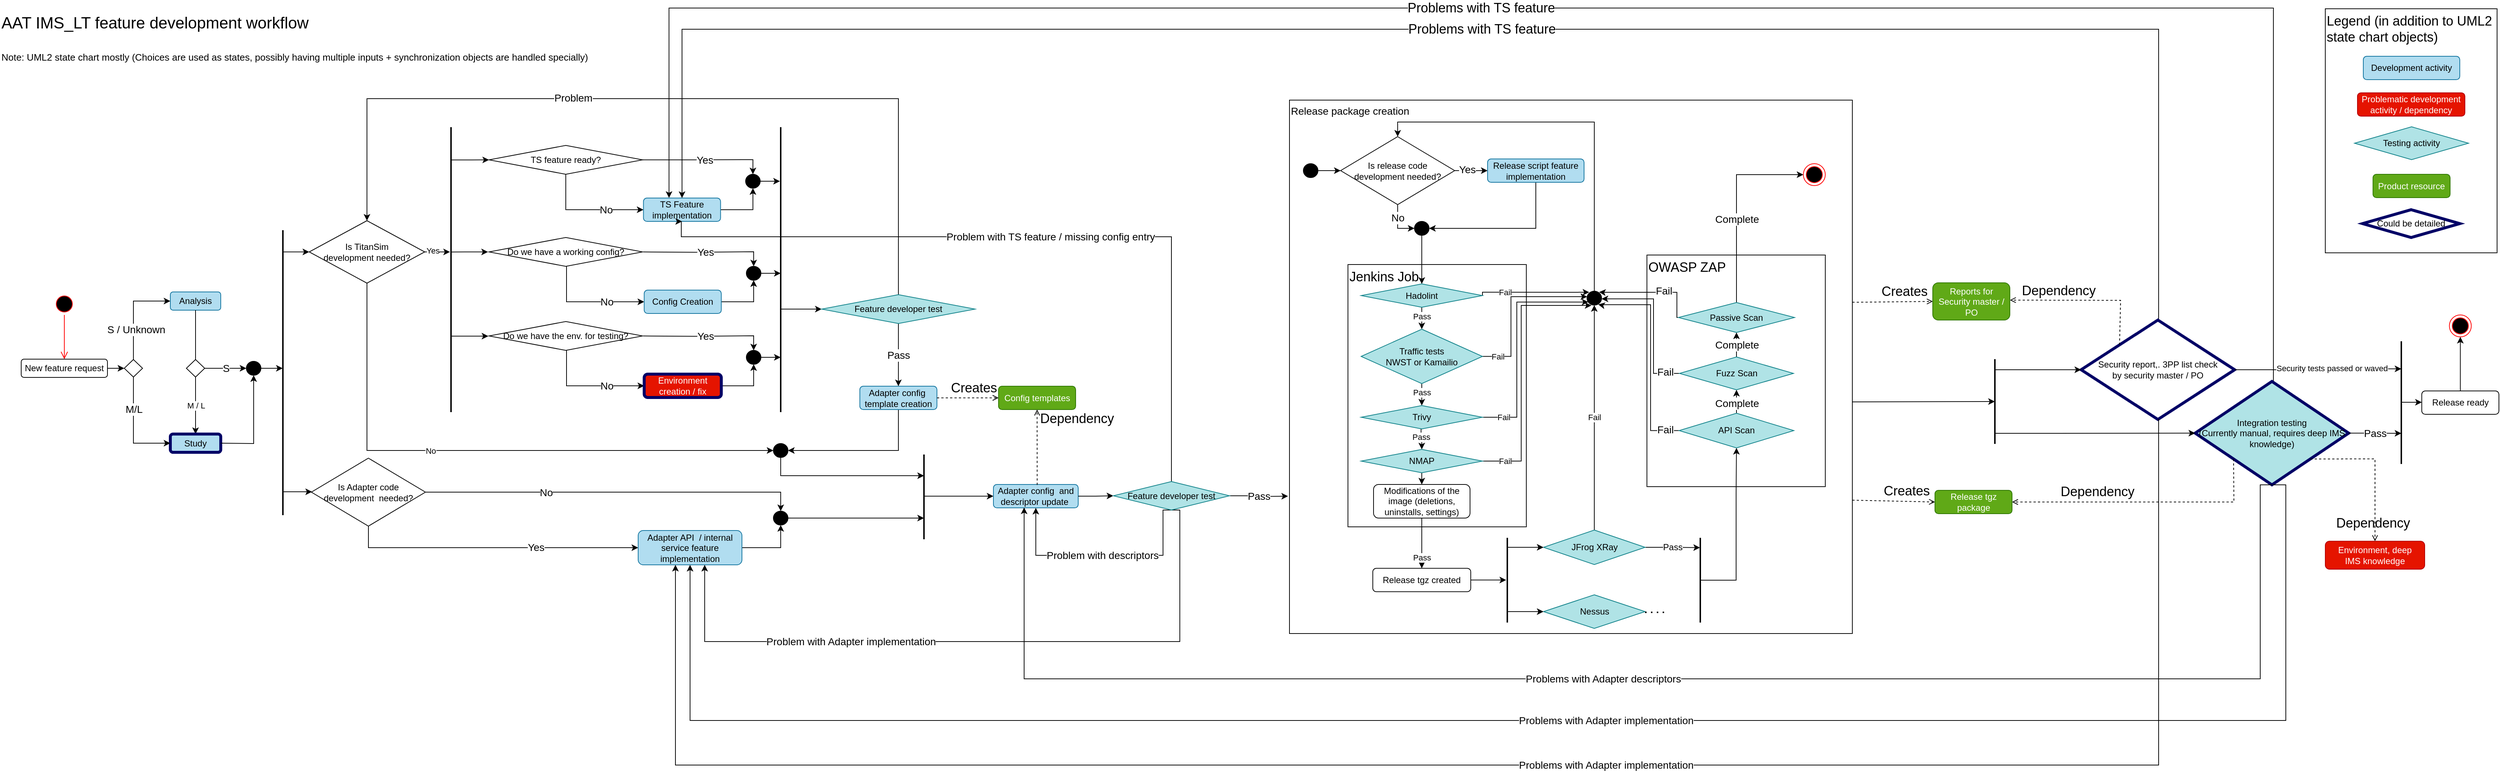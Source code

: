 <mxfile version="20.2.8" type="github">
  <diagram id="0DaNQtWEV84FX3U8s3Dl" name="Page-1">
    <mxGraphModel dx="3555" dy="2010" grid="0" gridSize="10" guides="1" tooltips="1" connect="1" arrows="1" fold="1" page="1" pageScale="1" pageWidth="4681" pageHeight="3300" math="0" shadow="0">
      <root>
        <mxCell id="0" />
        <mxCell id="1" parent="0" />
        <mxCell id="2JAsxOmvKEnWSwmgY7Z6-1" value="" style="ellipse;html=1;shape=startState;fillColor=#000000;strokeColor=#ff0000;" vertex="1" parent="1">
          <mxGeometry x="135" y="432" width="30" height="30" as="geometry" />
        </mxCell>
        <mxCell id="2JAsxOmvKEnWSwmgY7Z6-2" value="" style="edgeStyle=orthogonalEdgeStyle;html=1;verticalAlign=bottom;endArrow=open;endSize=8;strokeColor=#ff0000;rounded=0;entryX=0.5;entryY=0;entryDx=0;entryDy=0;" edge="1" parent="1" source="2JAsxOmvKEnWSwmgY7Z6-1" target="2JAsxOmvKEnWSwmgY7Z6-4">
          <mxGeometry relative="1" as="geometry">
            <mxPoint x="172" y="540" as="targetPoint" />
          </mxGeometry>
        </mxCell>
        <mxCell id="2JAsxOmvKEnWSwmgY7Z6-3" style="edgeStyle=orthogonalEdgeStyle;rounded=0;orthogonalLoop=1;jettySize=auto;html=1;exitX=1;exitY=0.5;exitDx=0;exitDy=0;entryX=0;entryY=0.5;entryDx=0;entryDy=0;" edge="1" parent="1" source="2JAsxOmvKEnWSwmgY7Z6-4" target="2JAsxOmvKEnWSwmgY7Z6-12">
          <mxGeometry relative="1" as="geometry" />
        </mxCell>
        <mxCell id="2JAsxOmvKEnWSwmgY7Z6-4" value="New feature request" style="rounded=1;whiteSpace=wrap;html=1;" vertex="1" parent="1">
          <mxGeometry x="91" y="522.5" width="118" height="25" as="geometry" />
        </mxCell>
        <mxCell id="2JAsxOmvKEnWSwmgY7Z6-5" value="M / L" style="edgeStyle=orthogonalEdgeStyle;rounded=0;orthogonalLoop=1;jettySize=auto;html=1;exitX=0.5;exitY=1;exitDx=0;exitDy=0;entryX=0.5;entryY=0;entryDx=0;entryDy=0;startArrow=none;" edge="1" parent="1" source="2JAsxOmvKEnWSwmgY7Z6-146" target="2JAsxOmvKEnWSwmgY7Z6-7">
          <mxGeometry relative="1" as="geometry" />
        </mxCell>
        <mxCell id="2JAsxOmvKEnWSwmgY7Z6-6" value="Analysis" style="rounded=1;whiteSpace=wrap;html=1;fillColor=#b1ddf0;strokeColor=#10739e;" vertex="1" parent="1">
          <mxGeometry x="295" y="430.5" width="69" height="25" as="geometry" />
        </mxCell>
        <mxCell id="2JAsxOmvKEnWSwmgY7Z6-7" value="Study" style="rounded=1;whiteSpace=wrap;html=1;fillColor=#b1ddf0;strokeColor=#000066;strokeWidth=4;" vertex="1" parent="1">
          <mxGeometry x="295" y="625" width="69" height="25" as="geometry" />
        </mxCell>
        <mxCell id="2JAsxOmvKEnWSwmgY7Z6-8" style="edgeStyle=orthogonalEdgeStyle;rounded=0;orthogonalLoop=1;jettySize=auto;html=1;exitX=0.5;exitY=0;exitDx=0;exitDy=0;entryX=0;entryY=0.5;entryDx=0;entryDy=0;" edge="1" parent="1" source="2JAsxOmvKEnWSwmgY7Z6-12" target="2JAsxOmvKEnWSwmgY7Z6-6">
          <mxGeometry relative="1" as="geometry" />
        </mxCell>
        <mxCell id="2JAsxOmvKEnWSwmgY7Z6-9" value="S / Unknown" style="edgeLabel;html=1;align=center;verticalAlign=middle;resizable=0;points=[];fontSize=14;" vertex="1" connectable="0" parent="2JAsxOmvKEnWSwmgY7Z6-8">
          <mxGeometry x="0.109" y="1" relative="1" as="geometry">
            <mxPoint x="4" y="31" as="offset" />
          </mxGeometry>
        </mxCell>
        <mxCell id="2JAsxOmvKEnWSwmgY7Z6-10" style="edgeStyle=orthogonalEdgeStyle;rounded=0;orthogonalLoop=1;jettySize=auto;html=1;exitX=0.5;exitY=1;exitDx=0;exitDy=0;entryX=0;entryY=0.5;entryDx=0;entryDy=0;" edge="1" parent="1" source="2JAsxOmvKEnWSwmgY7Z6-12" target="2JAsxOmvKEnWSwmgY7Z6-7">
          <mxGeometry relative="1" as="geometry" />
        </mxCell>
        <mxCell id="2JAsxOmvKEnWSwmgY7Z6-11" value="M/L" style="edgeLabel;html=1;align=center;verticalAlign=middle;resizable=0;points=[];fontSize=14;" vertex="1" connectable="0" parent="2JAsxOmvKEnWSwmgY7Z6-10">
          <mxGeometry x="-0.02" y="3" relative="1" as="geometry">
            <mxPoint x="-3" y="-25" as="offset" />
          </mxGeometry>
        </mxCell>
        <mxCell id="2JAsxOmvKEnWSwmgY7Z6-12" value="" style="rhombus;whiteSpace=wrap;html=1;" vertex="1" parent="1">
          <mxGeometry x="232" y="523" width="25" height="24" as="geometry" />
        </mxCell>
        <mxCell id="2JAsxOmvKEnWSwmgY7Z6-13" value="Yes" style="edgeStyle=orthogonalEdgeStyle;rounded=0;orthogonalLoop=1;jettySize=auto;html=1;exitX=1;exitY=0.5;exitDx=0;exitDy=0;entryX=0.5;entryY=0;entryDx=0;entryDy=0;fontSize=14;" edge="1" parent="1" source="2JAsxOmvKEnWSwmgY7Z6-15" target="2JAsxOmvKEnWSwmgY7Z6-45">
          <mxGeometry relative="1" as="geometry">
            <mxPoint x="1129" y="248.98" as="targetPoint" />
          </mxGeometry>
        </mxCell>
        <mxCell id="2JAsxOmvKEnWSwmgY7Z6-14" value="No" style="edgeStyle=orthogonalEdgeStyle;rounded=0;orthogonalLoop=1;jettySize=auto;html=1;exitX=0.5;exitY=1;exitDx=0;exitDy=0;fontSize=14;entryX=0;entryY=0.5;entryDx=0;entryDy=0;" edge="1" parent="1" source="2JAsxOmvKEnWSwmgY7Z6-15" target="2JAsxOmvKEnWSwmgY7Z6-19">
          <mxGeometry x="0.333" relative="1" as="geometry">
            <mxPoint x="924" y="297" as="targetPoint" />
            <Array as="points">
              <mxPoint x="836" y="318" />
            </Array>
            <mxPoint as="offset" />
          </mxGeometry>
        </mxCell>
        <mxCell id="2JAsxOmvKEnWSwmgY7Z6-15" value="TS feature ready?" style="rhombus;whiteSpace=wrap;html=1;" vertex="1" parent="1">
          <mxGeometry x="731" y="230" width="210" height="39.5" as="geometry" />
        </mxCell>
        <mxCell id="2JAsxOmvKEnWSwmgY7Z6-16" style="edgeStyle=orthogonalEdgeStyle;rounded=0;orthogonalLoop=1;jettySize=auto;html=1;exitX=0.5;exitY=0.5;exitDx=0;exitDy=0;exitPerimeter=0;entryX=0;entryY=0.5;entryDx=0;entryDy=0;fontSize=14;" edge="1" parent="1" source="2JAsxOmvKEnWSwmgY7Z6-17" target="2JAsxOmvKEnWSwmgY7Z6-25">
          <mxGeometry relative="1" as="geometry">
            <Array as="points">
              <mxPoint x="1130" y="454" />
              <mxPoint x="1186" y="454" />
            </Array>
          </mxGeometry>
        </mxCell>
        <mxCell id="2JAsxOmvKEnWSwmgY7Z6-17" value="" style="line;strokeWidth=2;direction=south;html=1;fontSize=14;" vertex="1" parent="1">
          <mxGeometry x="1125" y="205" width="10" height="390" as="geometry" />
        </mxCell>
        <mxCell id="2JAsxOmvKEnWSwmgY7Z6-18" style="edgeStyle=orthogonalEdgeStyle;rounded=0;orthogonalLoop=1;jettySize=auto;html=1;exitX=1;exitY=0.5;exitDx=0;exitDy=0;entryX=0.5;entryY=1;entryDx=0;entryDy=0;fontSize=14;" edge="1" parent="1" source="2JAsxOmvKEnWSwmgY7Z6-19" target="2JAsxOmvKEnWSwmgY7Z6-45">
          <mxGeometry relative="1" as="geometry">
            <mxPoint x="1130" y="318.01" as="targetPoint" />
          </mxGeometry>
        </mxCell>
        <mxCell id="2JAsxOmvKEnWSwmgY7Z6-19" value="TS Feature implementation" style="rounded=1;whiteSpace=wrap;html=1;fillColor=#b1ddf0;strokeColor=#10739e;" vertex="1" parent="1">
          <mxGeometry x="942.25" y="302" width="105.5" height="32" as="geometry" />
        </mxCell>
        <mxCell id="2JAsxOmvKEnWSwmgY7Z6-20" value="Do we have a working config?" style="rhombus;whiteSpace=wrap;html=1;" vertex="1" parent="1">
          <mxGeometry x="731" y="356" width="210" height="39.5" as="geometry" />
        </mxCell>
        <mxCell id="2JAsxOmvKEnWSwmgY7Z6-21" value="Do we have the env. for testing?" style="rhombus;whiteSpace=wrap;html=1;" vertex="1" parent="1">
          <mxGeometry x="731" y="471" width="210" height="39.5" as="geometry" />
        </mxCell>
        <mxCell id="2JAsxOmvKEnWSwmgY7Z6-22" style="edgeStyle=orthogonalEdgeStyle;rounded=0;orthogonalLoop=1;jettySize=auto;html=1;exitX=0.5;exitY=0;exitDx=0;exitDy=0;fontSize=14;entryX=0.5;entryY=0;entryDx=0;entryDy=0;" edge="1" parent="1" source="2JAsxOmvKEnWSwmgY7Z6-25" target="2JAsxOmvKEnWSwmgY7Z6-136">
          <mxGeometry relative="1" as="geometry">
            <mxPoint x="563" y="332" as="targetPoint" />
            <Array as="points">
              <mxPoint x="1291" y="166" />
              <mxPoint x="564" y="166" />
            </Array>
          </mxGeometry>
        </mxCell>
        <mxCell id="2JAsxOmvKEnWSwmgY7Z6-23" value="Problem" style="edgeLabel;html=1;align=center;verticalAlign=middle;resizable=0;points=[];fontSize=14;" vertex="1" connectable="0" parent="2JAsxOmvKEnWSwmgY7Z6-22">
          <mxGeometry x="-0.276" y="2" relative="1" as="geometry">
            <mxPoint x="-293" y="-3" as="offset" />
          </mxGeometry>
        </mxCell>
        <mxCell id="2JAsxOmvKEnWSwmgY7Z6-24" value="Pass" style="edgeStyle=orthogonalEdgeStyle;rounded=0;orthogonalLoop=1;jettySize=auto;html=1;exitX=0.5;exitY=1;exitDx=0;exitDy=0;entryX=0.5;entryY=0;entryDx=0;entryDy=0;fontSize=14;" edge="1" parent="1" source="2JAsxOmvKEnWSwmgY7Z6-25" target="2JAsxOmvKEnWSwmgY7Z6-27">
          <mxGeometry relative="1" as="geometry" />
        </mxCell>
        <mxCell id="2JAsxOmvKEnWSwmgY7Z6-25" value="Feature developer test" style="rhombus;whiteSpace=wrap;html=1;fillColor=#b0e3e6;strokeColor=#0e8088;" vertex="1" parent="1">
          <mxGeometry x="1186" y="434.25" width="210" height="39.5" as="geometry" />
        </mxCell>
        <mxCell id="2JAsxOmvKEnWSwmgY7Z6-26" style="edgeStyle=orthogonalEdgeStyle;rounded=0;orthogonalLoop=1;jettySize=auto;html=1;exitX=0.5;exitY=1;exitDx=0;exitDy=0;entryX=1;entryY=0.5;entryDx=0;entryDy=0;" edge="1" parent="1" source="2JAsxOmvKEnWSwmgY7Z6-27" target="2JAsxOmvKEnWSwmgY7Z6-138">
          <mxGeometry relative="1" as="geometry" />
        </mxCell>
        <mxCell id="2JAsxOmvKEnWSwmgY7Z6-27" value="Adapter config&amp;nbsp; template creation" style="rounded=1;whiteSpace=wrap;html=1;fillColor=#b1ddf0;strokeColor=#10739e;" vertex="1" parent="1">
          <mxGeometry x="1238.25" y="559.5" width="105.5" height="32" as="geometry" />
        </mxCell>
        <mxCell id="2JAsxOmvKEnWSwmgY7Z6-28" value="No" style="edgeStyle=orthogonalEdgeStyle;rounded=0;orthogonalLoop=1;jettySize=auto;html=1;exitX=1;exitY=0.5;exitDx=0;exitDy=0;fontSize=14;entryX=0.5;entryY=0;entryDx=0;entryDy=0;" edge="1" parent="1" source="2JAsxOmvKEnWSwmgY7Z6-30" target="2JAsxOmvKEnWSwmgY7Z6-61">
          <mxGeometry x="-0.355" relative="1" as="geometry">
            <mxPoint x="1434" y="704" as="targetPoint" />
            <mxPoint as="offset" />
          </mxGeometry>
        </mxCell>
        <mxCell id="2JAsxOmvKEnWSwmgY7Z6-29" value="Yes" style="edgeStyle=orthogonalEdgeStyle;rounded=0;orthogonalLoop=1;jettySize=auto;html=1;exitX=0.5;exitY=1;exitDx=0;exitDy=0;entryX=0;entryY=0.5;entryDx=0;entryDy=0;fontSize=14;" edge="1" parent="1" source="2JAsxOmvKEnWSwmgY7Z6-30" target="2JAsxOmvKEnWSwmgY7Z6-32">
          <mxGeometry x="0.296" y="1" relative="1" as="geometry">
            <Array as="points">
              <mxPoint x="566" y="780" />
            </Array>
            <mxPoint as="offset" />
          </mxGeometry>
        </mxCell>
        <mxCell id="2JAsxOmvKEnWSwmgY7Z6-30" value="Is Adapter code&lt;br&gt;development&amp;nbsp;&amp;nbsp;needed?" style="rhombus;whiteSpace=wrap;html=1;" vertex="1" parent="1">
          <mxGeometry x="488" y="658" width="156" height="93" as="geometry" />
        </mxCell>
        <mxCell id="2JAsxOmvKEnWSwmgY7Z6-31" style="edgeStyle=orthogonalEdgeStyle;rounded=0;orthogonalLoop=1;jettySize=auto;html=1;exitX=1;exitY=0.5;exitDx=0;exitDy=0;fontSize=14;entryX=0.5;entryY=1;entryDx=0;entryDy=0;" edge="1" parent="1" source="2JAsxOmvKEnWSwmgY7Z6-32" target="2JAsxOmvKEnWSwmgY7Z6-61">
          <mxGeometry relative="1" as="geometry">
            <mxPoint x="1429" y="780" as="targetPoint" />
          </mxGeometry>
        </mxCell>
        <mxCell id="2JAsxOmvKEnWSwmgY7Z6-32" value="Adapter API&amp;nbsp; / internal service feature implementation" style="rounded=1;whiteSpace=wrap;html=1;fillColor=#b1ddf0;strokeColor=#10739e;" vertex="1" parent="1">
          <mxGeometry x="935" y="757" width="142" height="47" as="geometry" />
        </mxCell>
        <mxCell id="2JAsxOmvKEnWSwmgY7Z6-33" style="edgeStyle=orthogonalEdgeStyle;rounded=0;orthogonalLoop=1;jettySize=auto;html=1;exitX=0.5;exitY=0.5;exitDx=0;exitDy=0;exitPerimeter=0;entryX=0;entryY=0.5;entryDx=0;entryDy=0;fontSize=14;" edge="1" parent="1" source="2JAsxOmvKEnWSwmgY7Z6-34" target="2JAsxOmvKEnWSwmgY7Z6-35">
          <mxGeometry relative="1" as="geometry">
            <Array as="points">
              <mxPoint x="1326" y="710" />
            </Array>
          </mxGeometry>
        </mxCell>
        <mxCell id="2JAsxOmvKEnWSwmgY7Z6-34" value="" style="line;strokeWidth=2;direction=south;html=1;fontSize=14;" vertex="1" parent="1">
          <mxGeometry x="1318" y="653" width="16" height="116" as="geometry" />
        </mxCell>
        <mxCell id="2JAsxOmvKEnWSwmgY7Z6-35" value="Adapter config&amp;nbsp; and descriptor update&amp;nbsp;" style="rounded=1;whiteSpace=wrap;html=1;fillColor=#b1ddf0;strokeColor=#10739e;" vertex="1" parent="1">
          <mxGeometry x="1421" y="694" width="116" height="32" as="geometry" />
        </mxCell>
        <mxCell id="2JAsxOmvKEnWSwmgY7Z6-36" style="edgeStyle=orthogonalEdgeStyle;rounded=0;orthogonalLoop=1;jettySize=auto;html=1;entryX=0;entryY=0.5;entryDx=0;entryDy=0;exitX=1;exitY=0.5;exitDx=0;exitDy=0;" edge="1" parent="1" source="2JAsxOmvKEnWSwmgY7Z6-35" target="2JAsxOmvKEnWSwmgY7Z6-41">
          <mxGeometry relative="1" as="geometry">
            <mxPoint x="1626" y="796.08" as="sourcePoint" />
          </mxGeometry>
        </mxCell>
        <mxCell id="2JAsxOmvKEnWSwmgY7Z6-37" value="Pass" style="edgeStyle=orthogonalEdgeStyle;rounded=0;orthogonalLoop=1;jettySize=auto;html=1;exitX=1;exitY=0.5;exitDx=0;exitDy=0;fontSize=14;" edge="1" parent="1" source="2JAsxOmvKEnWSwmgY7Z6-41">
          <mxGeometry relative="1" as="geometry">
            <mxPoint x="1824" y="710" as="targetPoint" />
          </mxGeometry>
        </mxCell>
        <mxCell id="2JAsxOmvKEnWSwmgY7Z6-38" value="Problem with Adapter implementation" style="edgeStyle=orthogonalEdgeStyle;rounded=0;orthogonalLoop=1;jettySize=auto;html=1;exitX=0.5;exitY=1;exitDx=0;exitDy=0;fontSize=14;" edge="1" parent="1" source="2JAsxOmvKEnWSwmgY7Z6-41">
          <mxGeometry x="0.356" relative="1" as="geometry">
            <mxPoint x="1026" y="804" as="targetPoint" />
            <Array as="points">
              <mxPoint x="1676" y="729" />
              <mxPoint x="1676" y="909" />
              <mxPoint x="1026" y="909" />
            </Array>
            <mxPoint as="offset" />
          </mxGeometry>
        </mxCell>
        <mxCell id="2JAsxOmvKEnWSwmgY7Z6-39" value="Problem with TS feature / missing config entry" style="edgeStyle=orthogonalEdgeStyle;rounded=0;orthogonalLoop=1;jettySize=auto;html=1;exitX=0.5;exitY=0;exitDx=0;exitDy=0;fontSize=14;entryX=0.5;entryY=1;entryDx=0;entryDy=0;" edge="1" parent="1" source="2JAsxOmvKEnWSwmgY7Z6-41" target="2JAsxOmvKEnWSwmgY7Z6-19">
          <mxGeometry x="-0.028" relative="1" as="geometry">
            <mxPoint x="1603" y="690" as="sourcePoint" />
            <mxPoint x="994" y="383" as="targetPoint" />
            <Array as="points">
              <mxPoint x="1664" y="355" />
              <mxPoint x="994" y="355" />
              <mxPoint x="994" y="334" />
            </Array>
            <mxPoint x="-1" as="offset" />
          </mxGeometry>
        </mxCell>
        <mxCell id="2JAsxOmvKEnWSwmgY7Z6-40" value="Problem with descriptors" style="edgeStyle=orthogonalEdgeStyle;rounded=0;orthogonalLoop=1;jettySize=auto;html=1;exitX=0.5;exitY=1;exitDx=0;exitDy=0;fontSize=14;entryX=0.5;entryY=1;entryDx=0;entryDy=0;" edge="1" parent="1" source="2JAsxOmvKEnWSwmgY7Z6-41" target="2JAsxOmvKEnWSwmgY7Z6-35">
          <mxGeometry relative="1" as="geometry">
            <mxPoint x="1444" y="725" as="targetPoint" />
            <Array as="points">
              <mxPoint x="1653" y="729" />
              <mxPoint x="1653" y="791" />
              <mxPoint x="1479" y="791" />
            </Array>
          </mxGeometry>
        </mxCell>
        <mxCell id="2JAsxOmvKEnWSwmgY7Z6-41" value="Feature developer test" style="rhombus;whiteSpace=wrap;html=1;fillColor=#b0e3e6;strokeColor=#0e8088;" vertex="1" parent="1">
          <mxGeometry x="1585" y="690" width="159" height="39" as="geometry" />
        </mxCell>
        <mxCell id="2JAsxOmvKEnWSwmgY7Z6-42" style="edgeStyle=orthogonalEdgeStyle;rounded=0;orthogonalLoop=1;jettySize=auto;html=1;exitX=1;exitY=0.5;exitDx=0;exitDy=0;entryX=0.354;entryY=0.527;entryDx=0;entryDy=0;entryPerimeter=0;" edge="1" parent="1" source="2JAsxOmvKEnWSwmgY7Z6-43">
          <mxGeometry relative="1" as="geometry">
            <mxPoint x="448.73" y="535.06" as="targetPoint" />
            <Array as="points" />
          </mxGeometry>
        </mxCell>
        <mxCell id="2JAsxOmvKEnWSwmgY7Z6-43" value="" style="shape=ellipse;html=1;fillColor=strokeColor;fontSize=18;fontColor=#ffffff;" vertex="1" parent="1">
          <mxGeometry x="399" y="525.5" width="20" height="19" as="geometry" />
        </mxCell>
        <mxCell id="2JAsxOmvKEnWSwmgY7Z6-44" style="edgeStyle=orthogonalEdgeStyle;rounded=0;orthogonalLoop=1;jettySize=auto;html=1;exitX=1;exitY=0.5;exitDx=0;exitDy=0;fontSize=14;entryX=0.188;entryY=0.608;entryDx=0;entryDy=0;entryPerimeter=0;" edge="1" parent="1" source="2JAsxOmvKEnWSwmgY7Z6-45" target="2JAsxOmvKEnWSwmgY7Z6-17">
          <mxGeometry relative="1" as="geometry">
            <mxPoint x="1123.5" y="278.833" as="targetPoint" />
          </mxGeometry>
        </mxCell>
        <mxCell id="2JAsxOmvKEnWSwmgY7Z6-45" value="" style="shape=ellipse;html=1;fillColor=strokeColor;fontSize=18;fontColor=#ffffff;" vertex="1" parent="1">
          <mxGeometry x="1082" y="269.5" width="20" height="19" as="geometry" />
        </mxCell>
        <mxCell id="2JAsxOmvKEnWSwmgY7Z6-46" value="Yes" style="edgeStyle=orthogonalEdgeStyle;rounded=0;orthogonalLoop=1;jettySize=auto;html=1;exitX=1;exitY=0.5;exitDx=0;exitDy=0;entryX=0.5;entryY=0;entryDx=0;entryDy=0;fontSize=14;" edge="1" parent="1" target="2JAsxOmvKEnWSwmgY7Z6-51">
          <mxGeometry relative="1" as="geometry">
            <mxPoint x="942" y="375.75" as="sourcePoint" />
            <mxPoint x="1130" y="374.98" as="targetPoint" />
          </mxGeometry>
        </mxCell>
        <mxCell id="2JAsxOmvKEnWSwmgY7Z6-47" value="No" style="edgeStyle=orthogonalEdgeStyle;rounded=0;orthogonalLoop=1;jettySize=auto;html=1;exitX=0.5;exitY=1;exitDx=0;exitDy=0;fontSize=14;entryX=0;entryY=0.5;entryDx=0;entryDy=0;" edge="1" parent="1" target="2JAsxOmvKEnWSwmgY7Z6-49">
          <mxGeometry x="0.333" relative="1" as="geometry">
            <mxPoint x="837" y="395.5" as="sourcePoint" />
            <mxPoint x="925" y="423" as="targetPoint" />
            <Array as="points">
              <mxPoint x="837" y="444" />
            </Array>
            <mxPoint as="offset" />
          </mxGeometry>
        </mxCell>
        <mxCell id="2JAsxOmvKEnWSwmgY7Z6-48" style="edgeStyle=orthogonalEdgeStyle;rounded=0;orthogonalLoop=1;jettySize=auto;html=1;exitX=1;exitY=0.5;exitDx=0;exitDy=0;entryX=0.5;entryY=1;entryDx=0;entryDy=0;fontSize=14;" edge="1" parent="1" source="2JAsxOmvKEnWSwmgY7Z6-49" target="2JAsxOmvKEnWSwmgY7Z6-51">
          <mxGeometry relative="1" as="geometry">
            <mxPoint x="1131" y="444.01" as="targetPoint" />
          </mxGeometry>
        </mxCell>
        <mxCell id="2JAsxOmvKEnWSwmgY7Z6-49" value="Config Creation" style="rounded=1;whiteSpace=wrap;html=1;fillColor=#b1ddf0;strokeColor=#10739e;" vertex="1" parent="1">
          <mxGeometry x="943.25" y="428" width="105.5" height="32" as="geometry" />
        </mxCell>
        <mxCell id="2JAsxOmvKEnWSwmgY7Z6-50" style="edgeStyle=orthogonalEdgeStyle;rounded=0;orthogonalLoop=1;jettySize=auto;html=1;exitX=1;exitY=0.5;exitDx=0;exitDy=0;fontSize=14;entryX=0.188;entryY=0.608;entryDx=0;entryDy=0;entryPerimeter=0;" edge="1" parent="1" source="2JAsxOmvKEnWSwmgY7Z6-51">
          <mxGeometry relative="1" as="geometry">
            <mxPoint x="1129.92" y="404.32" as="targetPoint" />
          </mxGeometry>
        </mxCell>
        <mxCell id="2JAsxOmvKEnWSwmgY7Z6-51" value="" style="shape=ellipse;html=1;fillColor=strokeColor;fontSize=18;fontColor=#ffffff;" vertex="1" parent="1">
          <mxGeometry x="1083" y="395.5" width="20" height="19" as="geometry" />
        </mxCell>
        <mxCell id="2JAsxOmvKEnWSwmgY7Z6-52" value="Yes" style="edgeStyle=orthogonalEdgeStyle;rounded=0;orthogonalLoop=1;jettySize=auto;html=1;exitX=1;exitY=0.5;exitDx=0;exitDy=0;entryX=0.5;entryY=0;entryDx=0;entryDy=0;fontSize=14;" edge="1" parent="1" target="2JAsxOmvKEnWSwmgY7Z6-57">
          <mxGeometry relative="1" as="geometry">
            <mxPoint x="942" y="490.75" as="sourcePoint" />
            <mxPoint x="1130" y="489.98" as="targetPoint" />
          </mxGeometry>
        </mxCell>
        <mxCell id="2JAsxOmvKEnWSwmgY7Z6-53" value="No" style="edgeStyle=orthogonalEdgeStyle;rounded=0;orthogonalLoop=1;jettySize=auto;html=1;exitX=0.5;exitY=1;exitDx=0;exitDy=0;fontSize=14;entryX=0;entryY=0.5;entryDx=0;entryDy=0;" edge="1" parent="1" target="2JAsxOmvKEnWSwmgY7Z6-55">
          <mxGeometry x="0.333" relative="1" as="geometry">
            <mxPoint x="837" y="510.5" as="sourcePoint" />
            <mxPoint x="925" y="538" as="targetPoint" />
            <Array as="points">
              <mxPoint x="837" y="559" />
            </Array>
            <mxPoint as="offset" />
          </mxGeometry>
        </mxCell>
        <mxCell id="2JAsxOmvKEnWSwmgY7Z6-54" style="edgeStyle=orthogonalEdgeStyle;rounded=0;orthogonalLoop=1;jettySize=auto;html=1;exitX=1;exitY=0.5;exitDx=0;exitDy=0;entryX=0.5;entryY=1;entryDx=0;entryDy=0;fontSize=14;" edge="1" parent="1" source="2JAsxOmvKEnWSwmgY7Z6-55" target="2JAsxOmvKEnWSwmgY7Z6-57">
          <mxGeometry relative="1" as="geometry">
            <mxPoint x="1131" y="559.01" as="targetPoint" />
          </mxGeometry>
        </mxCell>
        <mxCell id="2JAsxOmvKEnWSwmgY7Z6-55" value="Environment creation / fix" style="rounded=1;whiteSpace=wrap;html=1;fillColor=#e51400;fontColor=#ffffff;strokeColor=#000066;strokeWidth=4;" vertex="1" parent="1">
          <mxGeometry x="943.25" y="543" width="105.5" height="32" as="geometry" />
        </mxCell>
        <mxCell id="2JAsxOmvKEnWSwmgY7Z6-56" style="edgeStyle=orthogonalEdgeStyle;rounded=0;orthogonalLoop=1;jettySize=auto;html=1;exitX=1;exitY=0.5;exitDx=0;exitDy=0;fontSize=14;entryX=0.188;entryY=0.608;entryDx=0;entryDy=0;entryPerimeter=0;" edge="1" parent="1" source="2JAsxOmvKEnWSwmgY7Z6-57">
          <mxGeometry relative="1" as="geometry">
            <mxPoint x="1129.92" y="519.32" as="targetPoint" />
          </mxGeometry>
        </mxCell>
        <mxCell id="2JAsxOmvKEnWSwmgY7Z6-57" value="" style="shape=ellipse;html=1;fillColor=strokeColor;fontSize=18;fontColor=#ffffff;" vertex="1" parent="1">
          <mxGeometry x="1083" y="510.5" width="20" height="19" as="geometry" />
        </mxCell>
        <mxCell id="2JAsxOmvKEnWSwmgY7Z6-58" value="" style="endArrow=classic;html=1;rounded=0;fontSize=14;exitX=1;exitY=0.5;exitDx=0;exitDy=0;entryX=0.5;entryY=1;entryDx=0;entryDy=0;" edge="1" parent="1" source="2JAsxOmvKEnWSwmgY7Z6-7" target="2JAsxOmvKEnWSwmgY7Z6-43">
          <mxGeometry width="50" height="50" relative="1" as="geometry">
            <mxPoint x="728" y="577" as="sourcePoint" />
            <mxPoint x="778" y="527" as="targetPoint" />
            <Array as="points">
              <mxPoint x="409" y="638" />
            </Array>
          </mxGeometry>
        </mxCell>
        <mxCell id="2JAsxOmvKEnWSwmgY7Z6-59" value="S" style="endArrow=classic;html=1;rounded=0;fontSize=14;exitX=1;exitY=0.5;exitDx=0;exitDy=0;entryX=0;entryY=0.5;entryDx=0;entryDy=0;" edge="1" parent="1" source="2JAsxOmvKEnWSwmgY7Z6-146" target="2JAsxOmvKEnWSwmgY7Z6-43">
          <mxGeometry width="50" height="50" relative="1" as="geometry">
            <mxPoint x="728" y="577" as="sourcePoint" />
            <mxPoint x="448" y="524" as="targetPoint" />
          </mxGeometry>
        </mxCell>
        <mxCell id="2JAsxOmvKEnWSwmgY7Z6-60" style="edgeStyle=orthogonalEdgeStyle;rounded=0;orthogonalLoop=1;jettySize=auto;html=1;exitX=1;exitY=0.5;exitDx=0;exitDy=0;entryX=0.75;entryY=0.5;entryDx=0;entryDy=0;entryPerimeter=0;fontSize=14;" edge="1" parent="1" source="2JAsxOmvKEnWSwmgY7Z6-61" target="2JAsxOmvKEnWSwmgY7Z6-34">
          <mxGeometry relative="1" as="geometry" />
        </mxCell>
        <mxCell id="2JAsxOmvKEnWSwmgY7Z6-61" value="" style="shape=ellipse;html=1;fillColor=strokeColor;fontSize=18;fontColor=#ffffff;" vertex="1" parent="1">
          <mxGeometry x="1120" y="730.5" width="20" height="19" as="geometry" />
        </mxCell>
        <mxCell id="2JAsxOmvKEnWSwmgY7Z6-62" style="edgeStyle=orthogonalEdgeStyle;rounded=0;orthogonalLoop=1;jettySize=auto;html=1;exitX=1;exitY=0.5;exitDx=0;exitDy=0;entryX=0.5;entryY=0.505;entryDx=0;entryDy=0;entryPerimeter=0;" edge="1" parent="1" source="2JAsxOmvKEnWSwmgY7Z6-63" target="2JAsxOmvKEnWSwmgY7Z6-114">
          <mxGeometry relative="1" as="geometry">
            <Array as="points">
              <mxPoint x="2594" y="581" />
              <mxPoint x="2730" y="581" />
            </Array>
          </mxGeometry>
        </mxCell>
        <mxCell id="2JAsxOmvKEnWSwmgY7Z6-63" value="Release package creation" style="rounded=0;html=1;align=left;horizontal=1;verticalAlign=top;whiteSpace=wrap;fontSize=14;" vertex="1" parent="1">
          <mxGeometry x="1826" y="168" width="770" height="730" as="geometry" />
        </mxCell>
        <mxCell id="2JAsxOmvKEnWSwmgY7Z6-64" value="Jenkins Job" style="rounded=0;html=1;align=left;horizontal=1;verticalAlign=top;whiteSpace=wrap;fontSize=18;" vertex="1" parent="1">
          <mxGeometry x="1906" y="393" width="244" height="359" as="geometry" />
        </mxCell>
        <mxCell id="2JAsxOmvKEnWSwmgY7Z6-65" value="Release tgz package" style="rounded=1;whiteSpace=wrap;html=1;fillColor=#60a917;fontColor=#ffffff;strokeColor=#2D7600;" vertex="1" parent="1">
          <mxGeometry x="2709" y="702" width="105.5" height="32" as="geometry" />
        </mxCell>
        <mxCell id="2JAsxOmvKEnWSwmgY7Z6-66" style="edgeStyle=orthogonalEdgeStyle;rounded=0;orthogonalLoop=1;jettySize=auto;html=1;exitX=1;exitY=0.5;exitDx=0;exitDy=0;fontSize=14;entryX=0;entryY=0.5;entryDx=0;entryDy=0;" edge="1" parent="1" source="2JAsxOmvKEnWSwmgY7Z6-67" target="2JAsxOmvKEnWSwmgY7Z6-141">
          <mxGeometry relative="1" as="geometry">
            <mxPoint x="1884.92" y="438.82" as="targetPoint" />
          </mxGeometry>
        </mxCell>
        <mxCell id="2JAsxOmvKEnWSwmgY7Z6-67" value="" style="shape=ellipse;html=1;fillColor=strokeColor;fontSize=18;fontColor=#ffffff;" vertex="1" parent="1">
          <mxGeometry x="1845" y="255" width="20" height="19" as="geometry" />
        </mxCell>
        <mxCell id="2JAsxOmvKEnWSwmgY7Z6-68" value="Pass" style="edgeStyle=orthogonalEdgeStyle;rounded=0;orthogonalLoop=1;jettySize=auto;html=1;exitX=0.5;exitY=1;exitDx=0;exitDy=0;" edge="1" parent="1" source="2JAsxOmvKEnWSwmgY7Z6-70" target="2JAsxOmvKEnWSwmgY7Z6-73">
          <mxGeometry x="0.3" relative="1" as="geometry">
            <mxPoint as="offset" />
          </mxGeometry>
        </mxCell>
        <mxCell id="2JAsxOmvKEnWSwmgY7Z6-69" value="Fail" style="edgeStyle=orthogonalEdgeStyle;rounded=0;orthogonalLoop=1;jettySize=auto;html=1;exitX=1;exitY=0.5;exitDx=0;exitDy=0;entryX=0.156;entryY=0.076;entryDx=0;entryDy=0;entryPerimeter=0;" edge="1" parent="1" source="2JAsxOmvKEnWSwmgY7Z6-70" target="2JAsxOmvKEnWSwmgY7Z6-125">
          <mxGeometry x="-0.528" relative="1" as="geometry">
            <Array as="points">
              <mxPoint x="2090" y="430" />
            </Array>
            <mxPoint as="offset" />
          </mxGeometry>
        </mxCell>
        <mxCell id="2JAsxOmvKEnWSwmgY7Z6-70" value="Hadolint" style="rhombus;whiteSpace=wrap;html=1;fillColor=#b0e3e6;strokeColor=#0e8088;" vertex="1" parent="1">
          <mxGeometry x="1924" y="419.5" width="166" height="32" as="geometry" />
        </mxCell>
        <mxCell id="2JAsxOmvKEnWSwmgY7Z6-71" value="Pass" style="edgeStyle=orthogonalEdgeStyle;rounded=0;orthogonalLoop=1;jettySize=auto;html=1;exitX=0.5;exitY=1;exitDx=0;exitDy=0;entryX=0.5;entryY=0;entryDx=0;entryDy=0;" edge="1" parent="1" source="2JAsxOmvKEnWSwmgY7Z6-73" target="2JAsxOmvKEnWSwmgY7Z6-76">
          <mxGeometry x="-0.2" relative="1" as="geometry">
            <mxPoint as="offset" />
          </mxGeometry>
        </mxCell>
        <mxCell id="2JAsxOmvKEnWSwmgY7Z6-72" value="Fail" style="edgeStyle=orthogonalEdgeStyle;rounded=0;orthogonalLoop=1;jettySize=auto;html=1;exitX=1;exitY=0.5;exitDx=0;exitDy=0;entryX=0.016;entryY=0.361;entryDx=0;entryDy=0;entryPerimeter=0;" edge="1" parent="1" source="2JAsxOmvKEnWSwmgY7Z6-73" target="2JAsxOmvKEnWSwmgY7Z6-125">
          <mxGeometry x="-0.816" relative="1" as="geometry">
            <Array as="points">
              <mxPoint x="2129" y="519" />
              <mxPoint x="2129" y="437" />
              <mxPoint x="2233" y="437" />
            </Array>
            <mxPoint as="offset" />
          </mxGeometry>
        </mxCell>
        <mxCell id="2JAsxOmvKEnWSwmgY7Z6-73" value="Traffic tests&lt;br&gt;NWST or Kamailio" style="rhombus;whiteSpace=wrap;html=1;fillColor=#b0e3e6;strokeColor=#0e8088;" vertex="1" parent="1">
          <mxGeometry x="1924" y="481.5" width="166" height="74.5" as="geometry" />
        </mxCell>
        <mxCell id="2JAsxOmvKEnWSwmgY7Z6-74" value="Pass" style="edgeStyle=orthogonalEdgeStyle;rounded=0;orthogonalLoop=1;jettySize=auto;html=1;exitX=0.5;exitY=1;exitDx=0;exitDy=0;entryX=0.5;entryY=0;entryDx=0;entryDy=0;" edge="1" parent="1" source="2JAsxOmvKEnWSwmgY7Z6-76" target="2JAsxOmvKEnWSwmgY7Z6-83">
          <mxGeometry x="-0.2" relative="1" as="geometry">
            <Array as="points">
              <mxPoint x="2006" y="618" />
              <mxPoint x="2006" y="632" />
              <mxPoint x="2007" y="632" />
            </Array>
            <mxPoint as="offset" />
          </mxGeometry>
        </mxCell>
        <mxCell id="2JAsxOmvKEnWSwmgY7Z6-75" value="Fail" style="edgeStyle=orthogonalEdgeStyle;rounded=0;orthogonalLoop=1;jettySize=auto;html=1;exitX=1;exitY=0.5;exitDx=0;exitDy=0;entryX=0.094;entryY=0.782;entryDx=0;entryDy=0;entryPerimeter=0;" edge="1" parent="1" source="2JAsxOmvKEnWSwmgY7Z6-76" target="2JAsxOmvKEnWSwmgY7Z6-125">
          <mxGeometry x="-0.807" relative="1" as="geometry">
            <mxPoint x="2231" y="438" as="targetPoint" />
            <Array as="points">
              <mxPoint x="2137" y="602" />
              <mxPoint x="2137" y="444" />
            </Array>
            <mxPoint as="offset" />
          </mxGeometry>
        </mxCell>
        <mxCell id="2JAsxOmvKEnWSwmgY7Z6-76" value="Trivy" style="rhombus;whiteSpace=wrap;html=1;fillColor=#b0e3e6;strokeColor=#0e8088;" vertex="1" parent="1">
          <mxGeometry x="1924" y="586" width="166" height="32" as="geometry" />
        </mxCell>
        <mxCell id="2JAsxOmvKEnWSwmgY7Z6-77" value="Fail" style="edgeStyle=orthogonalEdgeStyle;rounded=0;orthogonalLoop=1;jettySize=auto;html=1;exitX=0.5;exitY=0;exitDx=0;exitDy=0;entryX=0.5;entryY=1;entryDx=0;entryDy=0;" edge="1" parent="1" source="2JAsxOmvKEnWSwmgY7Z6-79" target="2JAsxOmvKEnWSwmgY7Z6-125">
          <mxGeometry relative="1" as="geometry" />
        </mxCell>
        <mxCell id="2JAsxOmvKEnWSwmgY7Z6-78" value="Pass" style="edgeStyle=orthogonalEdgeStyle;rounded=0;orthogonalLoop=1;jettySize=auto;html=1;exitX=1;exitY=0.5;exitDx=0;exitDy=0;entryX=0.116;entryY=0.524;entryDx=0;entryDy=0;entryPerimeter=0;fontSize=12;" edge="1" parent="1" source="2JAsxOmvKEnWSwmgY7Z6-79" target="2JAsxOmvKEnWSwmgY7Z6-161">
          <mxGeometry relative="1" as="geometry" />
        </mxCell>
        <mxCell id="2JAsxOmvKEnWSwmgY7Z6-79" value="JFrog XRay" style="rhombus;whiteSpace=wrap;html=1;fillColor=#b0e3e6;strokeColor=#0e8088;" vertex="1" parent="1">
          <mxGeometry x="2173.5" y="756.37" width="139" height="47.25" as="geometry" />
        </mxCell>
        <mxCell id="2JAsxOmvKEnWSwmgY7Z6-80" value="Fail" style="edgeStyle=orthogonalEdgeStyle;rounded=0;orthogonalLoop=1;jettySize=auto;html=1;exitX=1;exitY=0.5;exitDx=0;exitDy=0;entryX=0.303;entryY=1.075;entryDx=0;entryDy=0;entryPerimeter=0;" edge="1" parent="1" source="2JAsxOmvKEnWSwmgY7Z6-83" target="2JAsxOmvKEnWSwmgY7Z6-125">
          <mxGeometry x="-0.833" relative="1" as="geometry">
            <Array as="points">
              <mxPoint x="2143" y="662" />
              <mxPoint x="2143" y="449" />
              <mxPoint x="2239" y="449" />
            </Array>
            <mxPoint as="offset" />
          </mxGeometry>
        </mxCell>
        <mxCell id="2JAsxOmvKEnWSwmgY7Z6-81" value="Pass" style="edgeStyle=orthogonalEdgeStyle;rounded=0;orthogonalLoop=1;jettySize=auto;html=1;exitX=0.5;exitY=1;exitDx=0;exitDy=0;entryX=0.5;entryY=0;entryDx=0;entryDy=0;" edge="1" parent="1" source="2JAsxOmvKEnWSwmgY7Z6-158" target="2JAsxOmvKEnWSwmgY7Z6-123">
          <mxGeometry x="0.563" relative="1" as="geometry">
            <Array as="points" />
            <mxPoint as="offset" />
          </mxGeometry>
        </mxCell>
        <mxCell id="2JAsxOmvKEnWSwmgY7Z6-82" style="edgeStyle=orthogonalEdgeStyle;rounded=0;orthogonalLoop=1;jettySize=auto;html=1;exitX=0.5;exitY=1;exitDx=0;exitDy=0;entryX=0.5;entryY=0;entryDx=0;entryDy=0;fontSize=18;" edge="1" parent="1" source="2JAsxOmvKEnWSwmgY7Z6-83" target="2JAsxOmvKEnWSwmgY7Z6-158">
          <mxGeometry relative="1" as="geometry" />
        </mxCell>
        <mxCell id="2JAsxOmvKEnWSwmgY7Z6-83" value="NMAP" style="rhombus;whiteSpace=wrap;html=1;fillColor=#b0e3e6;strokeColor=#0e8088;" vertex="1" parent="1">
          <mxGeometry x="1924" y="646" width="166" height="32" as="geometry" />
        </mxCell>
        <mxCell id="2JAsxOmvKEnWSwmgY7Z6-84" value="OWASP ZAP" style="rounded=0;html=1;align=left;horizontal=1;verticalAlign=top;whiteSpace=wrap;fontSize=18;" vertex="1" parent="1">
          <mxGeometry x="2315" y="380" width="244" height="317" as="geometry" />
        </mxCell>
        <mxCell id="2JAsxOmvKEnWSwmgY7Z6-85" value="Fail" style="edgeStyle=orthogonalEdgeStyle;rounded=0;orthogonalLoop=1;jettySize=auto;html=1;exitX=0;exitY=0.5;exitDx=0;exitDy=0;entryX=0.825;entryY=0.066;entryDx=0;entryDy=0;fontSize=14;entryPerimeter=0;" edge="1" parent="1" source="2JAsxOmvKEnWSwmgY7Z6-115" target="2JAsxOmvKEnWSwmgY7Z6-125">
          <mxGeometry x="-0.238" y="-2" relative="1" as="geometry">
            <Array as="points">
              <mxPoint x="2356" y="466" />
              <mxPoint x="2356" y="431" />
              <mxPoint x="2253" y="431" />
            </Array>
            <mxPoint as="offset" />
          </mxGeometry>
        </mxCell>
        <mxCell id="2JAsxOmvKEnWSwmgY7Z6-86" value="Complete" style="edgeStyle=orthogonalEdgeStyle;rounded=0;orthogonalLoop=1;jettySize=auto;html=1;exitX=0.5;exitY=0;exitDx=0;exitDy=0;entryX=0;entryY=0.5;entryDx=0;entryDy=0;fontSize=14;" edge="1" parent="1" source="2JAsxOmvKEnWSwmgY7Z6-115" target="2JAsxOmvKEnWSwmgY7Z6-151">
          <mxGeometry x="-0.144" relative="1" as="geometry">
            <mxPoint as="offset" />
          </mxGeometry>
        </mxCell>
        <mxCell id="2JAsxOmvKEnWSwmgY7Z6-87" value="Problems with TS feature" style="edgeStyle=orthogonalEdgeStyle;rounded=0;orthogonalLoop=1;jettySize=auto;html=1;exitX=0.5;exitY=0;exitDx=0;exitDy=0;entryX=0.5;entryY=0;entryDx=0;entryDy=0;fontSize=18;fontColor=none;" edge="1" parent="1" source="2JAsxOmvKEnWSwmgY7Z6-88" target="2JAsxOmvKEnWSwmgY7Z6-19">
          <mxGeometry relative="1" as="geometry">
            <Array as="points">
              <mxPoint x="3015" y="71" />
              <mxPoint x="995" y="71" />
            </Array>
          </mxGeometry>
        </mxCell>
        <mxCell id="2JAsxOmvKEnWSwmgY7Z6-88" value="Security report,. 3PP list check&lt;br&gt;by security master / PO" style="rhombus;whiteSpace=wrap;html=1;strokeColor=#000066;strokeWidth=4;" vertex="1" parent="1">
          <mxGeometry x="2909" y="469" width="210" height="136" as="geometry" />
        </mxCell>
        <mxCell id="2JAsxOmvKEnWSwmgY7Z6-89" value="Problems with Adapter implementation" style="edgeStyle=orthogonalEdgeStyle;rounded=0;orthogonalLoop=1;jettySize=auto;html=1;fontSize=14;exitX=0.5;exitY=1;exitDx=0;exitDy=0;" edge="1" parent="1" source="2JAsxOmvKEnWSwmgY7Z6-88">
          <mxGeometry x="-0.114" relative="1" as="geometry">
            <mxPoint x="3135" y="609" as="sourcePoint" />
            <mxPoint x="986" y="804" as="targetPoint" />
            <Array as="points">
              <mxPoint x="3015" y="1078" />
              <mxPoint x="986" y="1078" />
            </Array>
            <mxPoint as="offset" />
          </mxGeometry>
        </mxCell>
        <mxCell id="2JAsxOmvKEnWSwmgY7Z6-90" value="Reports for Security master / PO" style="rounded=1;whiteSpace=wrap;html=1;fillColor=#60a917;fontColor=#ffffff;strokeColor=#2D7600;" vertex="1" parent="1">
          <mxGeometry x="2706" y="418" width="105.5" height="51" as="geometry" />
        </mxCell>
        <mxCell id="2JAsxOmvKEnWSwmgY7Z6-91" value="Problems with TS feature" style="edgeStyle=orthogonalEdgeStyle;rounded=0;orthogonalLoop=1;jettySize=auto;html=1;exitX=0.5;exitY=0;exitDx=0;exitDy=0;fontSize=18;fontColor=none;entryX=0.322;entryY=-0.037;entryDx=0;entryDy=0;entryPerimeter=0;" edge="1" parent="1">
          <mxGeometry x="0.076" relative="1" as="geometry">
            <mxPoint x="977.221" y="301.816" as="targetPoint" />
            <Array as="points">
              <mxPoint x="3172" y="42" />
              <mxPoint x="977" y="42" />
            </Array>
            <mxPoint x="3172" y="554" as="sourcePoint" />
            <mxPoint as="offset" />
          </mxGeometry>
        </mxCell>
        <mxCell id="2JAsxOmvKEnWSwmgY7Z6-92" value="Integration testing&lt;br&gt;(Currently manual, requires deep IMS knowledge)" style="rhombus;whiteSpace=wrap;html=1;fillColor=#b0e3e6;strokeColor=#000066;strokeWidth=4;" vertex="1" parent="1">
          <mxGeometry x="3065" y="553" width="210" height="141.5" as="geometry" />
        </mxCell>
        <mxCell id="2JAsxOmvKEnWSwmgY7Z6-93" value="Problems with Adapter descriptors" style="edgeStyle=orthogonalEdgeStyle;rounded=0;orthogonalLoop=1;jettySize=auto;html=1;fontSize=14;exitX=0.5;exitY=1;exitDx=0;exitDy=0;entryX=0.358;entryY=0.984;entryDx=0;entryDy=0;entryPerimeter=0;" edge="1" parent="1" source="2JAsxOmvKEnWSwmgY7Z6-92" target="2JAsxOmvKEnWSwmgY7Z6-35">
          <mxGeometry x="0.07" relative="1" as="geometry">
            <mxPoint x="3372" y="661" as="sourcePoint" />
            <mxPoint x="1639.76" y="725.008" as="targetPoint" />
            <Array as="points">
              <mxPoint x="3154" y="695" />
              <mxPoint x="3154" y="960" />
              <mxPoint x="1463" y="960" />
              <mxPoint x="1463" y="726" />
            </Array>
            <mxPoint as="offset" />
          </mxGeometry>
        </mxCell>
        <mxCell id="2JAsxOmvKEnWSwmgY7Z6-94" value="Problems with Adapter implementation" style="edgeStyle=orthogonalEdgeStyle;rounded=0;orthogonalLoop=1;jettySize=auto;html=1;fontSize=14;exitX=0.5;exitY=1;exitDx=0;exitDy=0;entryX=0.5;entryY=1;entryDx=0;entryDy=0;" edge="1" parent="1" target="2JAsxOmvKEnWSwmgY7Z6-32">
          <mxGeometry x="-0.071" relative="1" as="geometry">
            <mxPoint x="3171" y="694.5" as="sourcePoint" />
            <mxPoint x="1005.75" y="796" as="targetPoint" />
            <Array as="points">
              <mxPoint x="3189" y="695" />
              <mxPoint x="3189" y="1017" />
              <mxPoint x="1006" y="1017" />
            </Array>
            <mxPoint as="offset" />
          </mxGeometry>
        </mxCell>
        <mxCell id="2JAsxOmvKEnWSwmgY7Z6-95" style="edgeStyle=orthogonalEdgeStyle;rounded=0;orthogonalLoop=1;jettySize=auto;html=1;exitX=1;exitY=0.5;exitDx=0;exitDy=0;entryX=0.225;entryY=0.5;entryDx=0;entryDy=0;entryPerimeter=0;fontSize=14;" edge="1" parent="1" source="2JAsxOmvKEnWSwmgY7Z6-88" target="2JAsxOmvKEnWSwmgY7Z6-98">
          <mxGeometry relative="1" as="geometry">
            <mxPoint x="3388" y="473.5" as="sourcePoint" />
            <Array as="points">
              <mxPoint x="3242" y="536" />
            </Array>
          </mxGeometry>
        </mxCell>
        <mxCell id="2JAsxOmvKEnWSwmgY7Z6-96" value="Security tests passed or waved" style="edgeLabel;html=1;align=center;verticalAlign=middle;resizable=0;points=[];" vertex="1" connectable="0" parent="2JAsxOmvKEnWSwmgY7Z6-95">
          <mxGeometry x="0.588" relative="1" as="geometry">
            <mxPoint x="-48" y="-1" as="offset" />
          </mxGeometry>
        </mxCell>
        <mxCell id="2JAsxOmvKEnWSwmgY7Z6-97" style="edgeStyle=orthogonalEdgeStyle;rounded=0;orthogonalLoop=1;jettySize=auto;html=1;exitX=0.5;exitY=0.5;exitDx=0;exitDy=0;exitPerimeter=0;entryX=0;entryY=0.485;entryDx=0;entryDy=0;fontSize=14;entryPerimeter=0;" edge="1" parent="1" target="2JAsxOmvKEnWSwmgY7Z6-101">
          <mxGeometry relative="1" as="geometry">
            <mxPoint x="3377" y="591.5" as="targetPoint" />
            <Array as="points" />
            <mxPoint x="3348.0" y="581.5" as="sourcePoint" />
          </mxGeometry>
        </mxCell>
        <mxCell id="2JAsxOmvKEnWSwmgY7Z6-98" value="" style="line;strokeWidth=2;direction=south;html=1;fontSize=14;" vertex="1" parent="1">
          <mxGeometry x="3339" y="498" width="16" height="168" as="geometry" />
        </mxCell>
        <mxCell id="2JAsxOmvKEnWSwmgY7Z6-99" value="Pass" style="edgeStyle=orthogonalEdgeStyle;rounded=0;orthogonalLoop=1;jettySize=auto;html=1;exitX=1;exitY=0.5;exitDx=0;exitDy=0;entryX=0.75;entryY=0.5;entryDx=0;entryDy=0;entryPerimeter=0;fontSize=14;" edge="1" parent="1" source="2JAsxOmvKEnWSwmgY7Z6-92" target="2JAsxOmvKEnWSwmgY7Z6-98">
          <mxGeometry relative="1" as="geometry">
            <mxPoint x="3237" y="622" as="sourcePoint" />
          </mxGeometry>
        </mxCell>
        <mxCell id="2JAsxOmvKEnWSwmgY7Z6-100" style="edgeStyle=orthogonalEdgeStyle;rounded=0;orthogonalLoop=1;jettySize=auto;html=1;exitX=0.5;exitY=0;exitDx=0;exitDy=0;entryX=0.5;entryY=1;entryDx=0;entryDy=0;fontSize=14;" edge="1" parent="1" source="2JAsxOmvKEnWSwmgY7Z6-101" target="2JAsxOmvKEnWSwmgY7Z6-152">
          <mxGeometry relative="1" as="geometry" />
        </mxCell>
        <mxCell id="2JAsxOmvKEnWSwmgY7Z6-101" value="Release ready" style="rounded=1;whiteSpace=wrap;html=1;" vertex="1" parent="1">
          <mxGeometry x="3375" y="566" width="105.5" height="32" as="geometry" />
        </mxCell>
        <mxCell id="2JAsxOmvKEnWSwmgY7Z6-102" value="" style="endArrow=open;html=1;rounded=0;align=center;verticalAlign=bottom;dashed=1;endFill=0;labelBackgroundColor=none;fontSize=18;fontColor=none;entryX=1;entryY=0.5;entryDx=0;entryDy=0;exitX=0;exitY=1;exitDx=0;exitDy=0;" edge="1" parent="1" source="2JAsxOmvKEnWSwmgY7Z6-92" target="2JAsxOmvKEnWSwmgY7Z6-65">
          <mxGeometry relative="1" as="geometry">
            <mxPoint x="2952" y="710.33" as="sourcePoint" />
            <mxPoint x="3112" y="710.33" as="targetPoint" />
            <Array as="points">
              <mxPoint x="3118" y="718" />
            </Array>
          </mxGeometry>
        </mxCell>
        <mxCell id="2JAsxOmvKEnWSwmgY7Z6-103" value="Dependency" style="resizable=0;html=1;align=center;verticalAlign=top;labelBackgroundColor=none;rounded=0;fontSize=18;fontColor=none;" connectable="0" vertex="1" parent="2JAsxOmvKEnWSwmgY7Z6-102">
          <mxGeometry relative="1" as="geometry">
            <mxPoint x="-65" y="-31" as="offset" />
          </mxGeometry>
        </mxCell>
        <mxCell id="2JAsxOmvKEnWSwmgY7Z6-104" value="Creates" style="html=1;verticalAlign=bottom;labelBackgroundColor=none;endArrow=open;endFill=0;dashed=1;rounded=0;fontSize=18;fontColor=none;entryX=0;entryY=0.5;entryDx=0;entryDy=0;exitX=1;exitY=0.75;exitDx=0;exitDy=0;" edge="1" parent="1" source="2JAsxOmvKEnWSwmgY7Z6-63" target="2JAsxOmvKEnWSwmgY7Z6-65">
          <mxGeometry x="0.306" width="160" relative="1" as="geometry">
            <mxPoint x="2594" y="620" as="sourcePoint" />
            <mxPoint x="2658" y="620" as="targetPoint" />
            <mxPoint as="offset" />
          </mxGeometry>
        </mxCell>
        <mxCell id="2JAsxOmvKEnWSwmgY7Z6-105" value="Creates" style="html=1;verticalAlign=bottom;labelBackgroundColor=none;endArrow=open;endFill=0;dashed=1;rounded=0;fontSize=18;fontColor=none;entryX=0;entryY=0.5;entryDx=0;entryDy=0;exitX=1;exitY=0.379;exitDx=0;exitDy=0;exitPerimeter=0;" edge="1" parent="1" target="2JAsxOmvKEnWSwmgY7Z6-90" source="2JAsxOmvKEnWSwmgY7Z6-63">
          <mxGeometry x="0.304" width="160" relative="1" as="geometry">
            <mxPoint x="2594" y="442" as="sourcePoint" />
            <mxPoint x="2658.0" y="442" as="targetPoint" />
            <mxPoint as="offset" />
          </mxGeometry>
        </mxCell>
        <mxCell id="2JAsxOmvKEnWSwmgY7Z6-106" value="" style="endArrow=open;html=1;rounded=0;align=center;verticalAlign=bottom;dashed=1;endFill=0;labelBackgroundColor=none;fontSize=18;fontColor=none;entryX=1.001;entryY=0.465;entryDx=0;entryDy=0;entryPerimeter=0;exitX=0;exitY=0;exitDx=0;exitDy=0;" edge="1" parent="1" source="2JAsxOmvKEnWSwmgY7Z6-88" target="2JAsxOmvKEnWSwmgY7Z6-90">
          <mxGeometry relative="1" as="geometry">
            <mxPoint x="3074.75" y="444.5" as="sourcePoint" />
            <mxPoint x="2812" y="442" as="targetPoint" />
            <Array as="points">
              <mxPoint x="2963" y="442" />
            </Array>
          </mxGeometry>
        </mxCell>
        <mxCell id="2JAsxOmvKEnWSwmgY7Z6-107" value="Dependency" style="resizable=0;html=1;align=center;verticalAlign=top;labelBackgroundColor=none;rounded=0;fontSize=18;fontColor=none;" connectable="0" vertex="1" parent="2JAsxOmvKEnWSwmgY7Z6-106">
          <mxGeometry relative="1" as="geometry">
            <mxPoint x="-40" y="-30" as="offset" />
          </mxGeometry>
        </mxCell>
        <mxCell id="2JAsxOmvKEnWSwmgY7Z6-108" value="Config templates" style="rounded=1;whiteSpace=wrap;html=1;fillColor=#60a917;fontColor=#ffffff;strokeColor=#2D7600;" vertex="1" parent="1">
          <mxGeometry x="1428" y="559.5" width="105.5" height="32" as="geometry" />
        </mxCell>
        <mxCell id="2JAsxOmvKEnWSwmgY7Z6-109" value="Creates" style="html=1;verticalAlign=bottom;labelBackgroundColor=none;endArrow=open;endFill=0;dashed=1;rounded=0;fontSize=18;fontColor=none;entryX=0;entryY=0.5;entryDx=0;entryDy=0;exitX=1;exitY=0.5;exitDx=0;exitDy=0;" edge="1" parent="1" source="2JAsxOmvKEnWSwmgY7Z6-27" target="2JAsxOmvKEnWSwmgY7Z6-108">
          <mxGeometry x="0.193" width="160" relative="1" as="geometry">
            <mxPoint x="1343.75" y="574.5" as="sourcePoint" />
            <mxPoint x="1407.75" y="574.5" as="targetPoint" />
            <mxPoint as="offset" />
          </mxGeometry>
        </mxCell>
        <mxCell id="2JAsxOmvKEnWSwmgY7Z6-110" value="" style="endArrow=open;html=1;rounded=0;align=center;verticalAlign=bottom;dashed=1;endFill=0;labelBackgroundColor=none;fontSize=18;fontColor=none;entryX=0.5;entryY=1;entryDx=0;entryDy=0;exitX=0.516;exitY=0.02;exitDx=0;exitDy=0;exitPerimeter=0;" edge="1" parent="1" source="2JAsxOmvKEnWSwmgY7Z6-35" target="2JAsxOmvKEnWSwmgY7Z6-108">
          <mxGeometry relative="1" as="geometry">
            <mxPoint x="1637.25" y="644.0" as="sourcePoint" />
            <mxPoint x="1381.0" y="641.25" as="targetPoint" />
            <Array as="points" />
          </mxGeometry>
        </mxCell>
        <mxCell id="2JAsxOmvKEnWSwmgY7Z6-111" value="Dependency" style="resizable=0;html=1;align=center;verticalAlign=top;labelBackgroundColor=none;rounded=0;fontSize=18;fontColor=none;" connectable="0" vertex="1" parent="2JAsxOmvKEnWSwmgY7Z6-110">
          <mxGeometry relative="1" as="geometry">
            <mxPoint x="54" y="-56" as="offset" />
          </mxGeometry>
        </mxCell>
        <mxCell id="2JAsxOmvKEnWSwmgY7Z6-112" style="edgeStyle=orthogonalEdgeStyle;rounded=0;orthogonalLoop=1;jettySize=auto;html=1;exitX=0.25;exitY=0.5;exitDx=0;exitDy=0;exitPerimeter=0;fontSize=18;fontColor=none;entryX=0;entryY=0.5;entryDx=0;entryDy=0;" edge="1" parent="1" source="2JAsxOmvKEnWSwmgY7Z6-114" target="2JAsxOmvKEnWSwmgY7Z6-88">
          <mxGeometry relative="1" as="geometry">
            <mxPoint x="2909" y="537" as="targetPoint" />
            <Array as="points">
              <mxPoint x="2873" y="537" />
              <mxPoint x="2901" y="537" />
            </Array>
          </mxGeometry>
        </mxCell>
        <mxCell id="2JAsxOmvKEnWSwmgY7Z6-113" style="edgeStyle=orthogonalEdgeStyle;rounded=0;orthogonalLoop=1;jettySize=auto;html=1;exitX=0.75;exitY=0.5;exitDx=0;exitDy=0;exitPerimeter=0;entryX=0;entryY=0.5;entryDx=0;entryDy=0;fontSize=18;fontColor=none;" edge="1" parent="1" source="2JAsxOmvKEnWSwmgY7Z6-114" target="2JAsxOmvKEnWSwmgY7Z6-92">
          <mxGeometry relative="1" as="geometry">
            <Array as="points">
              <mxPoint x="2873" y="624" />
              <mxPoint x="2973" y="624" />
            </Array>
          </mxGeometry>
        </mxCell>
        <mxCell id="2JAsxOmvKEnWSwmgY7Z6-114" value="" style="line;strokeWidth=2;direction=south;html=1;fontSize=14;" vertex="1" parent="1">
          <mxGeometry x="2783" y="522.5" width="16" height="116" as="geometry" />
        </mxCell>
        <mxCell id="2JAsxOmvKEnWSwmgY7Z6-115" value="Passive Scan" style="rhombus;whiteSpace=wrap;html=1;fillColor=#b0e3e6;strokeColor=#0e8088;" vertex="1" parent="1">
          <mxGeometry x="2358" y="445" width="159" height="41" as="geometry" />
        </mxCell>
        <mxCell id="2JAsxOmvKEnWSwmgY7Z6-116" value="Complete" style="edgeStyle=orthogonalEdgeStyle;rounded=0;orthogonalLoop=1;jettySize=auto;html=1;exitX=0.5;exitY=0;exitDx=0;exitDy=0;entryX=0.5;entryY=1;entryDx=0;entryDy=0;fontSize=14;" edge="1" parent="1" source="2JAsxOmvKEnWSwmgY7Z6-118" target="2JAsxOmvKEnWSwmgY7Z6-115">
          <mxGeometry relative="1" as="geometry" />
        </mxCell>
        <mxCell id="2JAsxOmvKEnWSwmgY7Z6-117" value="Fail" style="edgeStyle=orthogonalEdgeStyle;rounded=0;orthogonalLoop=1;jettySize=auto;html=1;exitX=0;exitY=0.5;exitDx=0;exitDy=0;fontSize=14;" edge="1" parent="1" source="2JAsxOmvKEnWSwmgY7Z6-118" target="2JAsxOmvKEnWSwmgY7Z6-125">
          <mxGeometry x="-0.813" y="-2" relative="1" as="geometry">
            <mxPoint x="2251.636" y="442.818" as="targetPoint" />
            <Array as="points">
              <mxPoint x="2324" y="542" />
              <mxPoint x="2324" y="440" />
            </Array>
            <mxPoint as="offset" />
          </mxGeometry>
        </mxCell>
        <mxCell id="2JAsxOmvKEnWSwmgY7Z6-118" value="Fuzz Scan" style="rhombus;whiteSpace=wrap;html=1;fillColor=#b0e3e6;strokeColor=#0e8088;" vertex="1" parent="1">
          <mxGeometry x="2359.5" y="519.5" width="156" height="45" as="geometry" />
        </mxCell>
        <mxCell id="2JAsxOmvKEnWSwmgY7Z6-119" value="Complete" style="edgeStyle=orthogonalEdgeStyle;rounded=0;orthogonalLoop=1;jettySize=auto;html=1;entryX=0.5;entryY=1;entryDx=0;entryDy=0;fontSize=14;" edge="1" parent="1" source="2JAsxOmvKEnWSwmgY7Z6-121" target="2JAsxOmvKEnWSwmgY7Z6-118">
          <mxGeometry x="0.229" relative="1" as="geometry">
            <mxPoint x="2437.5" y="596.5" as="sourcePoint" />
            <mxPoint x="2437.5" y="564.5" as="targetPoint" />
            <mxPoint as="offset" />
          </mxGeometry>
        </mxCell>
        <mxCell id="2JAsxOmvKEnWSwmgY7Z6-120" value="Fail" style="edgeStyle=orthogonalEdgeStyle;rounded=0;orthogonalLoop=1;jettySize=auto;html=1;exitX=0;exitY=0.5;exitDx=0;exitDy=0;fontSize=14;entryX=0.772;entryY=0.958;entryDx=0;entryDy=0;entryPerimeter=0;" edge="1" parent="1" source="2JAsxOmvKEnWSwmgY7Z6-121" target="2JAsxOmvKEnWSwmgY7Z6-125">
          <mxGeometry x="-0.87" y="-1" relative="1" as="geometry">
            <mxPoint x="2248.909" y="453.727" as="targetPoint" />
            <Array as="points">
              <mxPoint x="2320" y="620" />
              <mxPoint x="2320" y="448" />
              <mxPoint x="2250" y="448" />
            </Array>
            <mxPoint as="offset" />
          </mxGeometry>
        </mxCell>
        <mxCell id="2JAsxOmvKEnWSwmgY7Z6-121" value="API Scan" style="rhombus;whiteSpace=wrap;html=1;fillColor=#b0e3e6;strokeColor=#0e8088;" vertex="1" parent="1">
          <mxGeometry x="2359" y="596.5" width="157" height="47.5" as="geometry" />
        </mxCell>
        <mxCell id="2JAsxOmvKEnWSwmgY7Z6-122" style="edgeStyle=orthogonalEdgeStyle;rounded=0;orthogonalLoop=1;jettySize=auto;html=1;exitX=1;exitY=0.5;exitDx=0;exitDy=0;entryX=0.498;entryY=0.6;entryDx=0;entryDy=0;entryPerimeter=0;" edge="1" parent="1" source="2JAsxOmvKEnWSwmgY7Z6-123" target="2JAsxOmvKEnWSwmgY7Z6-150">
          <mxGeometry relative="1" as="geometry" />
        </mxCell>
        <mxCell id="2JAsxOmvKEnWSwmgY7Z6-123" value="Release tgz created" style="rounded=1;whiteSpace=wrap;html=1;" vertex="1" parent="1">
          <mxGeometry x="1940" y="808.75" width="134" height="32" as="geometry" />
        </mxCell>
        <mxCell id="2JAsxOmvKEnWSwmgY7Z6-124" style="edgeStyle=orthogonalEdgeStyle;rounded=0;orthogonalLoop=1;jettySize=auto;html=1;exitX=0.5;exitY=0;exitDx=0;exitDy=0;entryX=0.5;entryY=0;entryDx=0;entryDy=0;" edge="1" parent="1" source="2JAsxOmvKEnWSwmgY7Z6-125" target="2JAsxOmvKEnWSwmgY7Z6-141">
          <mxGeometry relative="1" as="geometry">
            <Array as="points">
              <mxPoint x="2243" y="198" />
              <mxPoint x="1974" y="198" />
            </Array>
          </mxGeometry>
        </mxCell>
        <mxCell id="2JAsxOmvKEnWSwmgY7Z6-125" value="" style="shape=ellipse;html=1;fillColor=strokeColor;fontSize=18;fontColor=#ffffff;" vertex="1" parent="1">
          <mxGeometry x="2233" y="429.5" width="20" height="19" as="geometry" />
        </mxCell>
        <mxCell id="2JAsxOmvKEnWSwmgY7Z6-126" value="Nessus" style="rhombus;whiteSpace=wrap;html=1;fillColor=#b0e3e6;strokeColor=#0e8088;" vertex="1" parent="1">
          <mxGeometry x="2173.5" y="845" width="139" height="46" as="geometry" />
        </mxCell>
        <mxCell id="2JAsxOmvKEnWSwmgY7Z6-127" style="edgeStyle=orthogonalEdgeStyle;rounded=0;orthogonalLoop=1;jettySize=auto;html=1;exitX=0.25;exitY=0.5;exitDx=0;exitDy=0;exitPerimeter=0;entryX=0;entryY=0.5;entryDx=0;entryDy=0;" edge="1" parent="1" source="2JAsxOmvKEnWSwmgY7Z6-129" target="2JAsxOmvKEnWSwmgY7Z6-136">
          <mxGeometry relative="1" as="geometry">
            <Array as="points">
              <mxPoint x="449" y="376" />
            </Array>
          </mxGeometry>
        </mxCell>
        <mxCell id="2JAsxOmvKEnWSwmgY7Z6-128" style="edgeStyle=orthogonalEdgeStyle;rounded=0;orthogonalLoop=1;jettySize=auto;html=1;exitX=0.932;exitY=0.513;exitDx=0;exitDy=0;exitPerimeter=0;" edge="1" parent="1" source="2JAsxOmvKEnWSwmgY7Z6-129" target="2JAsxOmvKEnWSwmgY7Z6-30">
          <mxGeometry relative="1" as="geometry">
            <Array as="points">
              <mxPoint x="449" y="704" />
            </Array>
          </mxGeometry>
        </mxCell>
        <mxCell id="2JAsxOmvKEnWSwmgY7Z6-129" value="" style="line;strokeWidth=2;direction=south;html=1;fontSize=14;" vertex="1" parent="1">
          <mxGeometry x="444" y="346" width="10" height="390" as="geometry" />
        </mxCell>
        <mxCell id="2JAsxOmvKEnWSwmgY7Z6-130" style="edgeStyle=orthogonalEdgeStyle;rounded=0;orthogonalLoop=1;jettySize=auto;html=1;exitX=0.115;exitY=0.495;exitDx=0;exitDy=0;exitPerimeter=0;entryX=0;entryY=0.5;entryDx=0;entryDy=0;" edge="1" parent="1" source="2JAsxOmvKEnWSwmgY7Z6-133" target="2JAsxOmvKEnWSwmgY7Z6-15">
          <mxGeometry relative="1" as="geometry">
            <Array as="points" />
          </mxGeometry>
        </mxCell>
        <mxCell id="2JAsxOmvKEnWSwmgY7Z6-131" style="edgeStyle=orthogonalEdgeStyle;rounded=0;orthogonalLoop=1;jettySize=auto;html=1;exitX=0.438;exitY=0.541;exitDx=0;exitDy=0;exitPerimeter=0;entryX=-0.007;entryY=0.5;entryDx=0;entryDy=0;entryPerimeter=0;" edge="1" parent="1" source="2JAsxOmvKEnWSwmgY7Z6-133" target="2JAsxOmvKEnWSwmgY7Z6-20">
          <mxGeometry relative="1" as="geometry">
            <Array as="points" />
          </mxGeometry>
        </mxCell>
        <mxCell id="2JAsxOmvKEnWSwmgY7Z6-132" style="edgeStyle=orthogonalEdgeStyle;rounded=0;orthogonalLoop=1;jettySize=auto;html=1;exitX=0.75;exitY=0.5;exitDx=0;exitDy=0;exitPerimeter=0;" edge="1" parent="1" source="2JAsxOmvKEnWSwmgY7Z6-133">
          <mxGeometry relative="1" as="geometry">
            <mxPoint x="730" y="491" as="targetPoint" />
            <Array as="points">
              <mxPoint x="679" y="491" />
            </Array>
          </mxGeometry>
        </mxCell>
        <mxCell id="2JAsxOmvKEnWSwmgY7Z6-133" value="" style="line;strokeWidth=2;direction=south;html=1;fontSize=14;" vertex="1" parent="1">
          <mxGeometry x="674" y="205" width="10" height="390" as="geometry" />
        </mxCell>
        <mxCell id="2JAsxOmvKEnWSwmgY7Z6-134" value="Yes" style="edgeStyle=orthogonalEdgeStyle;rounded=0;orthogonalLoop=1;jettySize=auto;html=1;exitX=1;exitY=0.5;exitDx=0;exitDy=0;entryX=0.437;entryY=0.65;entryDx=0;entryDy=0;entryPerimeter=0;" edge="1" parent="1" source="2JAsxOmvKEnWSwmgY7Z6-136" target="2JAsxOmvKEnWSwmgY7Z6-133">
          <mxGeometry x="-0.37" y="2" relative="1" as="geometry">
            <mxPoint as="offset" />
          </mxGeometry>
        </mxCell>
        <mxCell id="2JAsxOmvKEnWSwmgY7Z6-135" value="No" style="edgeStyle=orthogonalEdgeStyle;rounded=0;orthogonalLoop=1;jettySize=auto;html=1;exitX=0.5;exitY=1;exitDx=0;exitDy=0;entryX=0;entryY=0.5;entryDx=0;entryDy=0;" edge="1" parent="1" source="2JAsxOmvKEnWSwmgY7Z6-136" target="2JAsxOmvKEnWSwmgY7Z6-138">
          <mxGeometry x="-0.195" relative="1" as="geometry">
            <mxPoint as="offset" />
          </mxGeometry>
        </mxCell>
        <mxCell id="2JAsxOmvKEnWSwmgY7Z6-136" value="Is TitanSim&lt;br&gt;development needed?" style="rhombus;whiteSpace=wrap;html=1;" vertex="1" parent="1">
          <mxGeometry x="485" y="333" width="158" height="85.5" as="geometry" />
        </mxCell>
        <mxCell id="2JAsxOmvKEnWSwmgY7Z6-137" style="edgeStyle=orthogonalEdgeStyle;rounded=0;orthogonalLoop=1;jettySize=auto;html=1;exitX=0.5;exitY=1;exitDx=0;exitDy=0;entryX=0.25;entryY=0.5;entryDx=0;entryDy=0;entryPerimeter=0;" edge="1" parent="1" source="2JAsxOmvKEnWSwmgY7Z6-138" target="2JAsxOmvKEnWSwmgY7Z6-34">
          <mxGeometry relative="1" as="geometry" />
        </mxCell>
        <mxCell id="2JAsxOmvKEnWSwmgY7Z6-138" value="" style="shape=ellipse;html=1;fillColor=strokeColor;fontSize=18;fontColor=#ffffff;" vertex="1" parent="1">
          <mxGeometry x="1120" y="638" width="20" height="19" as="geometry" />
        </mxCell>
        <mxCell id="2JAsxOmvKEnWSwmgY7Z6-139" value="No" style="edgeStyle=orthogonalEdgeStyle;rounded=0;orthogonalLoop=1;jettySize=auto;html=1;exitX=0.5;exitY=1;exitDx=0;exitDy=0;fontSize=14;entryX=0;entryY=0.5;entryDx=0;entryDy=0;" edge="1" parent="1" source="2JAsxOmvKEnWSwmgY7Z6-141" target="2JAsxOmvKEnWSwmgY7Z6-145">
          <mxGeometry x="-0.355" relative="1" as="geometry">
            <mxPoint x="2844" y="264" as="targetPoint" />
            <mxPoint as="offset" />
            <Array as="points">
              <mxPoint x="1974" y="311" />
              <mxPoint x="1974" y="344" />
            </Array>
          </mxGeometry>
        </mxCell>
        <mxCell id="2JAsxOmvKEnWSwmgY7Z6-140" value="Yes" style="edgeStyle=orthogonalEdgeStyle;rounded=0;orthogonalLoop=1;jettySize=auto;html=1;exitX=1;exitY=0.5;exitDx=0;exitDy=0;entryX=0;entryY=0.5;entryDx=0;entryDy=0;fontSize=14;" edge="1" parent="1" source="2JAsxOmvKEnWSwmgY7Z6-141" target="2JAsxOmvKEnWSwmgY7Z6-143">
          <mxGeometry x="-0.256" y="3" relative="1" as="geometry">
            <Array as="points">
              <mxPoint x="2095" y="265" />
              <mxPoint x="2097" y="265" />
            </Array>
            <mxPoint y="1" as="offset" />
          </mxGeometry>
        </mxCell>
        <mxCell id="2JAsxOmvKEnWSwmgY7Z6-141" value="Is release code&lt;br&gt;development needed?" style="rhombus;whiteSpace=wrap;html=1;" vertex="1" parent="1">
          <mxGeometry x="1896" y="218" width="156" height="93" as="geometry" />
        </mxCell>
        <mxCell id="2JAsxOmvKEnWSwmgY7Z6-142" style="edgeStyle=orthogonalEdgeStyle;rounded=0;orthogonalLoop=1;jettySize=auto;html=1;exitX=0.5;exitY=1;exitDx=0;exitDy=0;fontSize=14;entryX=1;entryY=0.5;entryDx=0;entryDy=0;" edge="1" parent="1" source="2JAsxOmvKEnWSwmgY7Z6-143" target="2JAsxOmvKEnWSwmgY7Z6-145">
          <mxGeometry relative="1" as="geometry">
            <mxPoint x="2839" y="340" as="targetPoint" />
            <Array as="points">
              <mxPoint x="2163" y="344" />
            </Array>
          </mxGeometry>
        </mxCell>
        <mxCell id="2JAsxOmvKEnWSwmgY7Z6-143" value="Release script feature implementation" style="rounded=1;whiteSpace=wrap;html=1;fillColor=#b1ddf0;strokeColor=#10739e;" vertex="1" parent="1">
          <mxGeometry x="2097" y="248.5" width="132" height="32" as="geometry" />
        </mxCell>
        <mxCell id="2JAsxOmvKEnWSwmgY7Z6-144" style="edgeStyle=orthogonalEdgeStyle;rounded=0;orthogonalLoop=1;jettySize=auto;html=1;exitX=0.5;exitY=1;exitDx=0;exitDy=0;entryX=0.5;entryY=0;entryDx=0;entryDy=0;" edge="1" parent="1" source="2JAsxOmvKEnWSwmgY7Z6-145" target="2JAsxOmvKEnWSwmgY7Z6-70">
          <mxGeometry relative="1" as="geometry">
            <mxPoint x="2071.764" y="391.098" as="targetPoint" />
          </mxGeometry>
        </mxCell>
        <mxCell id="2JAsxOmvKEnWSwmgY7Z6-145" value="" style="shape=ellipse;html=1;fillColor=strokeColor;fontSize=18;fontColor=#ffffff;" vertex="1" parent="1">
          <mxGeometry x="1997" y="334" width="20" height="19" as="geometry" />
        </mxCell>
        <mxCell id="2JAsxOmvKEnWSwmgY7Z6-146" value="" style="rhombus;whiteSpace=wrap;html=1;" vertex="1" parent="1">
          <mxGeometry x="317" y="523" width="25" height="24" as="geometry" />
        </mxCell>
        <mxCell id="2JAsxOmvKEnWSwmgY7Z6-147" value="" style="edgeStyle=orthogonalEdgeStyle;rounded=0;orthogonalLoop=1;jettySize=auto;html=1;exitX=0.5;exitY=1;exitDx=0;exitDy=0;entryX=0.5;entryY=0;entryDx=0;entryDy=0;endArrow=none;" edge="1" parent="1" source="2JAsxOmvKEnWSwmgY7Z6-6" target="2JAsxOmvKEnWSwmgY7Z6-146">
          <mxGeometry relative="1" as="geometry">
            <mxPoint x="329.5" y="455.5" as="sourcePoint" />
            <mxPoint x="329.5" y="625" as="targetPoint" />
          </mxGeometry>
        </mxCell>
        <mxCell id="2JAsxOmvKEnWSwmgY7Z6-148" style="edgeStyle=orthogonalEdgeStyle;rounded=0;orthogonalLoop=1;jettySize=auto;html=1;exitX=0.25;exitY=0.5;exitDx=0;exitDy=0;exitPerimeter=0;entryX=0;entryY=0.5;entryDx=0;entryDy=0;fontSize=14;" edge="1" parent="1" source="2JAsxOmvKEnWSwmgY7Z6-150" target="2JAsxOmvKEnWSwmgY7Z6-79">
          <mxGeometry relative="1" as="geometry">
            <Array as="points">
              <mxPoint x="2124" y="780" />
            </Array>
          </mxGeometry>
        </mxCell>
        <mxCell id="2JAsxOmvKEnWSwmgY7Z6-149" style="edgeStyle=orthogonalEdgeStyle;rounded=0;orthogonalLoop=1;jettySize=auto;html=1;exitX=0.75;exitY=0.5;exitDx=0;exitDy=0;exitPerimeter=0;entryX=0;entryY=0.5;entryDx=0;entryDy=0;fontSize=14;" edge="1" parent="1" source="2JAsxOmvKEnWSwmgY7Z6-150" target="2JAsxOmvKEnWSwmgY7Z6-126">
          <mxGeometry relative="1" as="geometry">
            <Array as="points">
              <mxPoint x="2124" y="868" />
            </Array>
          </mxGeometry>
        </mxCell>
        <mxCell id="2JAsxOmvKEnWSwmgY7Z6-150" value="" style="line;strokeWidth=2;direction=south;html=1;fontSize=14;" vertex="1" parent="1">
          <mxGeometry x="2116" y="767" width="16" height="116" as="geometry" />
        </mxCell>
        <mxCell id="2JAsxOmvKEnWSwmgY7Z6-151" value="" style="ellipse;html=1;shape=endState;fillColor=#000000;strokeColor=#ff0000;fontSize=14;" vertex="1" parent="1">
          <mxGeometry x="2529" y="255" width="30" height="30" as="geometry" />
        </mxCell>
        <mxCell id="2JAsxOmvKEnWSwmgY7Z6-152" value="" style="ellipse;html=1;shape=endState;fillColor=#000000;strokeColor=#ff0000;fontSize=14;" vertex="1" parent="1">
          <mxGeometry x="3412.75" y="462" width="30" height="30" as="geometry" />
        </mxCell>
        <mxCell id="2JAsxOmvKEnWSwmgY7Z6-153" value="Legend (in addition to UML2 state chart objects)" style="rounded=0;html=1;align=left;horizontal=1;verticalAlign=top;whiteSpace=wrap;fontSize=18;" vertex="1" parent="1">
          <mxGeometry x="3243" y="43" width="235" height="334" as="geometry" />
        </mxCell>
        <mxCell id="2JAsxOmvKEnWSwmgY7Z6-154" value="Development activity" style="rounded=1;whiteSpace=wrap;html=1;fillColor=#b1ddf0;strokeColor=#10739e;" vertex="1" parent="1">
          <mxGeometry x="3295" y="108" width="132" height="32" as="geometry" />
        </mxCell>
        <mxCell id="2JAsxOmvKEnWSwmgY7Z6-155" value="Testing activity" style="rhombus;whiteSpace=wrap;html=1;fillColor=#b0e3e6;strokeColor=#0e8088;" vertex="1" parent="1">
          <mxGeometry x="3283" y="204.5" width="156" height="45" as="geometry" />
        </mxCell>
        <mxCell id="2JAsxOmvKEnWSwmgY7Z6-156" value="Product resource" style="rounded=1;whiteSpace=wrap;html=1;fillColor=#60a917;fontColor=#ffffff;strokeColor=#2D7600;" vertex="1" parent="1">
          <mxGeometry x="3308.25" y="269.5" width="105.5" height="32" as="geometry" />
        </mxCell>
        <mxCell id="2JAsxOmvKEnWSwmgY7Z6-157" value="Problematic development activity / dependency" style="rounded=1;whiteSpace=wrap;html=1;fillColor=#e51400;fontColor=#ffffff;strokeColor=#B20000;" vertex="1" parent="1">
          <mxGeometry x="3287" y="158" width="147" height="32" as="geometry" />
        </mxCell>
        <mxCell id="2JAsxOmvKEnWSwmgY7Z6-158" value="Modifications of the image (deletions, uninstalls, settings)" style="rounded=1;whiteSpace=wrap;html=1;" vertex="1" parent="1">
          <mxGeometry x="1941" y="694" width="132" height="46" as="geometry" />
        </mxCell>
        <mxCell id="2JAsxOmvKEnWSwmgY7Z6-159" value="" style="endArrow=none;dashed=1;html=1;dashPattern=1 3;strokeWidth=2;rounded=0;fontSize=14;exitX=1;exitY=0.5;exitDx=0;exitDy=0;" edge="1" parent="1">
          <mxGeometry width="50" height="50" relative="1" as="geometry">
            <mxPoint x="2312.5" y="869" as="sourcePoint" />
            <mxPoint x="2339" y="869" as="targetPoint" />
          </mxGeometry>
        </mxCell>
        <mxCell id="2JAsxOmvKEnWSwmgY7Z6-160" style="edgeStyle=orthogonalEdgeStyle;rounded=0;orthogonalLoop=1;jettySize=auto;html=1;exitX=0.25;exitY=0.5;exitDx=0;exitDy=0;exitPerimeter=0;entryX=0.5;entryY=1;entryDx=0;entryDy=0;fontSize=14;" edge="1" parent="1" source="2JAsxOmvKEnWSwmgY7Z6-161" target="2JAsxOmvKEnWSwmgY7Z6-121">
          <mxGeometry relative="1" as="geometry">
            <Array as="points">
              <mxPoint x="2388" y="825" />
              <mxPoint x="2437" y="825" />
              <mxPoint x="2437" y="706" />
              <mxPoint x="2438" y="706" />
            </Array>
          </mxGeometry>
        </mxCell>
        <mxCell id="2JAsxOmvKEnWSwmgY7Z6-161" value="" style="line;strokeWidth=2;direction=south;html=1;fontSize=14;" vertex="1" parent="1">
          <mxGeometry x="2380" y="767" width="16" height="116" as="geometry" />
        </mxCell>
        <mxCell id="2JAsxOmvKEnWSwmgY7Z6-162" value="Could be detailed" style="rhombus;whiteSpace=wrap;html=1;strokeColor=#000066;strokeWidth=4;" vertex="1" parent="1">
          <mxGeometry x="3294" y="318" width="133" height="38" as="geometry" />
        </mxCell>
        <mxCell id="2JAsxOmvKEnWSwmgY7Z6-163" value="&lt;font style=&quot;font-size: 22px;&quot;&gt;AAT IMS_LT feature development workflow&lt;/font&gt;&lt;br&gt;&lt;font style=&quot;&quot;&gt;&lt;br&gt;&lt;font style=&quot;font-size: 13px;&quot;&gt;Note: UML2 state chart mostly (Choices are used as states, possibly having multiple inputs + synchronization objects are handled specially)&lt;/font&gt;&lt;/font&gt;" style="rounded=0;html=1;align=left;horizontal=1;verticalAlign=top;whiteSpace=wrap;fontSize=18;strokeColor=none;" vertex="1" parent="1">
          <mxGeometry x="62" y="43" width="835" height="88" as="geometry" />
        </mxCell>
        <mxCell id="2JAsxOmvKEnWSwmgY7Z6-164" value="Environment, deep &lt;br&gt;IMS knowledge" style="rounded=1;whiteSpace=wrap;html=1;fillColor=#e51400;fontColor=#ffffff;strokeColor=#B20000;" vertex="1" parent="1">
          <mxGeometry x="3243" y="771.62" width="136" height="38.38" as="geometry" />
        </mxCell>
        <mxCell id="2JAsxOmvKEnWSwmgY7Z6-165" value="" style="endArrow=open;html=1;rounded=0;align=center;verticalAlign=bottom;dashed=1;endFill=0;labelBackgroundColor=none;fontSize=18;fontColor=none;entryX=0.5;entryY=0;entryDx=0;entryDy=0;exitX=1;exitY=1;exitDx=0;exitDy=0;" edge="1" parent="1" source="2JAsxOmvKEnWSwmgY7Z6-92" target="2JAsxOmvKEnWSwmgY7Z6-164">
          <mxGeometry relative="1" as="geometry">
            <mxPoint x="3127.5" y="669.125" as="sourcePoint" />
            <mxPoint x="2824.5" y="728" as="targetPoint" />
            <Array as="points">
              <mxPoint x="3311" y="659" />
            </Array>
          </mxGeometry>
        </mxCell>
        <mxCell id="2JAsxOmvKEnWSwmgY7Z6-166" value="Dependency" style="resizable=0;html=1;align=center;verticalAlign=top;labelBackgroundColor=none;rounded=0;fontSize=18;fontColor=none;" connectable="0" vertex="1" parent="2JAsxOmvKEnWSwmgY7Z6-165">
          <mxGeometry relative="1" as="geometry">
            <mxPoint x="-3" y="59" as="offset" />
          </mxGeometry>
        </mxCell>
      </root>
    </mxGraphModel>
  </diagram>
</mxfile>
